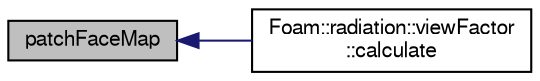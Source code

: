 digraph "patchFaceMap"
{
  bgcolor="transparent";
  edge [fontname="FreeSans",fontsize="10",labelfontname="FreeSans",labelfontsize="10"];
  node [fontname="FreeSans",fontsize="10",shape=record];
  rankdir="LR";
  Node14 [label="patchFaceMap",height=0.2,width=0.4,color="black", fillcolor="grey75", style="filled", fontcolor="black"];
  Node14 -> Node15 [dir="back",color="midnightblue",fontsize="10",style="solid",fontname="FreeSans"];
  Node15 [label="Foam::radiation::viewFactor\l::calculate",height=0.2,width=0.4,color="black",URL="$a30046.html#afe1d8348c24e6589bc7c0b3f689316a7",tooltip="Solve system of equation(s) "];
}
